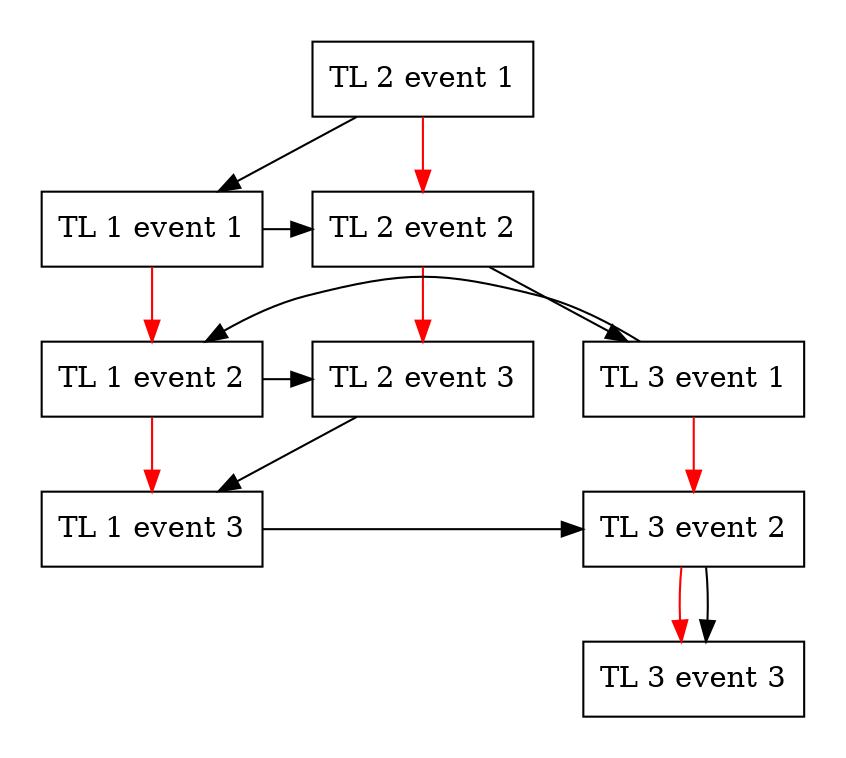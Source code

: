 digraph {
  node [shape=box];

  subgraph cluster1{
  peripheries=0       // eye of the beholder feature
  "TL 1 event 1" [ZZgroup=TL1];
  "TL 1 event 2" [ZZgroup=TL1];
  "TL 1 event 3" [ZZgroup=TL1];
  }
  subgraph cluster2{
  peripheries=0
  "TL 2 event 1" [ZZgroup=TL2];
  "TL 2 event 2" [ZZgroup=TL2];
  "TL 2 event 3" [ZZgroup=TL2];
  }
  subgraph cluster3{
  peripheries=0
  "TL 3 event 1" [ZZgroup=TL3];
  "TL 3 event 2" [ZZgroup=TL3];
  "TL 3 event 3" [ZZgroup=TL3];
  }
  
  "TL 1 event 1" -> "TL 1 event 2" [color=red];
  "TL 1 event 2" -> "TL 1 event 3" [color=red];

  "TL 2 event 1" -> "TL 2 event 2" [color=red];
  "TL 2 event 2" -> "TL 2 event 3" [color=red];

  "TL 3 event 1" -> "TL 3 event 2" [color=red];
  "TL 3 event 2" -> "TL 3 event 3" [color=red];
  "TL 2 event 1" -> "TL 1 event 1";
  "TL 1 event 1" -> "TL 2 event 2";
  "TL 1 event 2" -> "TL 2 event 3";
  "TL 3 event 1" -> "TL 1 event 2";
  "TL 2 event 2" -> "TL 3 event 1";
  "TL 2 event 3" -> "TL 1 event 3";
  "TL 1 event 3" -> "TL 3 event 2";
  "TL 3 event 2" -> "TL 3 event 3";
}
